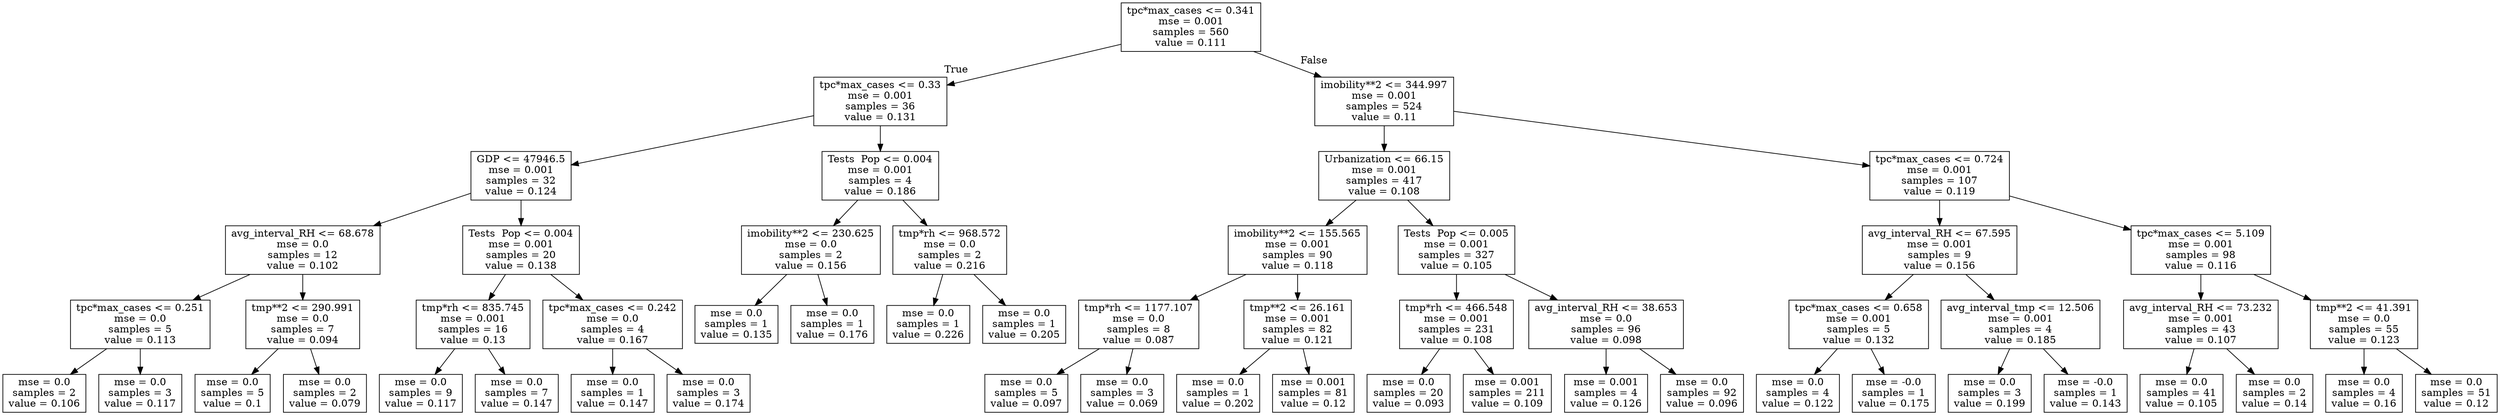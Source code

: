 digraph Tree {
node [shape=box] ;
0 [label="tpc*max_cases <= 0.341\nmse = 0.001\nsamples = 560\nvalue = 0.111"] ;
1 [label="tpc*max_cases <= 0.33\nmse = 0.001\nsamples = 36\nvalue = 0.131"] ;
0 -> 1 [labeldistance=2.5, labelangle=45, headlabel="True"] ;
2 [label="GDP <= 47946.5\nmse = 0.001\nsamples = 32\nvalue = 0.124"] ;
1 -> 2 ;
3 [label="avg_interval_RH <= 68.678\nmse = 0.0\nsamples = 12\nvalue = 0.102"] ;
2 -> 3 ;
4 [label="tpc*max_cases <= 0.251\nmse = 0.0\nsamples = 5\nvalue = 0.113"] ;
3 -> 4 ;
5 [label="mse = 0.0\nsamples = 2\nvalue = 0.106"] ;
4 -> 5 ;
6 [label="mse = 0.0\nsamples = 3\nvalue = 0.117"] ;
4 -> 6 ;
7 [label="tmp**2 <= 290.991\nmse = 0.0\nsamples = 7\nvalue = 0.094"] ;
3 -> 7 ;
8 [label="mse = 0.0\nsamples = 5\nvalue = 0.1"] ;
7 -> 8 ;
9 [label="mse = 0.0\nsamples = 2\nvalue = 0.079"] ;
7 -> 9 ;
10 [label="Tests \ Pop <= 0.004\nmse = 0.001\nsamples = 20\nvalue = 0.138"] ;
2 -> 10 ;
11 [label="tmp*rh <= 835.745\nmse = 0.001\nsamples = 16\nvalue = 0.13"] ;
10 -> 11 ;
12 [label="mse = 0.0\nsamples = 9\nvalue = 0.117"] ;
11 -> 12 ;
13 [label="mse = 0.0\nsamples = 7\nvalue = 0.147"] ;
11 -> 13 ;
14 [label="tpc*max_cases <= 0.242\nmse = 0.0\nsamples = 4\nvalue = 0.167"] ;
10 -> 14 ;
15 [label="mse = 0.0\nsamples = 1\nvalue = 0.147"] ;
14 -> 15 ;
16 [label="mse = 0.0\nsamples = 3\nvalue = 0.174"] ;
14 -> 16 ;
17 [label="Tests \ Pop <= 0.004\nmse = 0.001\nsamples = 4\nvalue = 0.186"] ;
1 -> 17 ;
18 [label="imobility**2 <= 230.625\nmse = 0.0\nsamples = 2\nvalue = 0.156"] ;
17 -> 18 ;
19 [label="mse = 0.0\nsamples = 1\nvalue = 0.135"] ;
18 -> 19 ;
20 [label="mse = 0.0\nsamples = 1\nvalue = 0.176"] ;
18 -> 20 ;
21 [label="tmp*rh <= 968.572\nmse = 0.0\nsamples = 2\nvalue = 0.216"] ;
17 -> 21 ;
22 [label="mse = 0.0\nsamples = 1\nvalue = 0.226"] ;
21 -> 22 ;
23 [label="mse = 0.0\nsamples = 1\nvalue = 0.205"] ;
21 -> 23 ;
24 [label="imobility**2 <= 344.997\nmse = 0.001\nsamples = 524\nvalue = 0.11"] ;
0 -> 24 [labeldistance=2.5, labelangle=-45, headlabel="False"] ;
25 [label="Urbanization <= 66.15\nmse = 0.001\nsamples = 417\nvalue = 0.108"] ;
24 -> 25 ;
26 [label="imobility**2 <= 155.565\nmse = 0.001\nsamples = 90\nvalue = 0.118"] ;
25 -> 26 ;
27 [label="tmp*rh <= 1177.107\nmse = 0.0\nsamples = 8\nvalue = 0.087"] ;
26 -> 27 ;
28 [label="mse = 0.0\nsamples = 5\nvalue = 0.097"] ;
27 -> 28 ;
29 [label="mse = 0.0\nsamples = 3\nvalue = 0.069"] ;
27 -> 29 ;
30 [label="tmp**2 <= 26.161\nmse = 0.001\nsamples = 82\nvalue = 0.121"] ;
26 -> 30 ;
31 [label="mse = 0.0\nsamples = 1\nvalue = 0.202"] ;
30 -> 31 ;
32 [label="mse = 0.001\nsamples = 81\nvalue = 0.12"] ;
30 -> 32 ;
33 [label="Tests \ Pop <= 0.005\nmse = 0.001\nsamples = 327\nvalue = 0.105"] ;
25 -> 33 ;
34 [label="tmp*rh <= 466.548\nmse = 0.001\nsamples = 231\nvalue = 0.108"] ;
33 -> 34 ;
35 [label="mse = 0.0\nsamples = 20\nvalue = 0.093"] ;
34 -> 35 ;
36 [label="mse = 0.001\nsamples = 211\nvalue = 0.109"] ;
34 -> 36 ;
37 [label="avg_interval_RH <= 38.653\nmse = 0.0\nsamples = 96\nvalue = 0.098"] ;
33 -> 37 ;
38 [label="mse = 0.001\nsamples = 4\nvalue = 0.126"] ;
37 -> 38 ;
39 [label="mse = 0.0\nsamples = 92\nvalue = 0.096"] ;
37 -> 39 ;
40 [label="tpc*max_cases <= 0.724\nmse = 0.001\nsamples = 107\nvalue = 0.119"] ;
24 -> 40 ;
41 [label="avg_interval_RH <= 67.595\nmse = 0.001\nsamples = 9\nvalue = 0.156"] ;
40 -> 41 ;
42 [label="tpc*max_cases <= 0.658\nmse = 0.001\nsamples = 5\nvalue = 0.132"] ;
41 -> 42 ;
43 [label="mse = 0.0\nsamples = 4\nvalue = 0.122"] ;
42 -> 43 ;
44 [label="mse = -0.0\nsamples = 1\nvalue = 0.175"] ;
42 -> 44 ;
45 [label="avg_interval_tmp <= 12.506\nmse = 0.001\nsamples = 4\nvalue = 0.185"] ;
41 -> 45 ;
46 [label="mse = 0.0\nsamples = 3\nvalue = 0.199"] ;
45 -> 46 ;
47 [label="mse = -0.0\nsamples = 1\nvalue = 0.143"] ;
45 -> 47 ;
48 [label="tpc*max_cases <= 5.109\nmse = 0.001\nsamples = 98\nvalue = 0.116"] ;
40 -> 48 ;
49 [label="avg_interval_RH <= 73.232\nmse = 0.001\nsamples = 43\nvalue = 0.107"] ;
48 -> 49 ;
50 [label="mse = 0.0\nsamples = 41\nvalue = 0.105"] ;
49 -> 50 ;
51 [label="mse = 0.0\nsamples = 2\nvalue = 0.14"] ;
49 -> 51 ;
52 [label="tmp**2 <= 41.391\nmse = 0.0\nsamples = 55\nvalue = 0.123"] ;
48 -> 52 ;
53 [label="mse = 0.0\nsamples = 4\nvalue = 0.16"] ;
52 -> 53 ;
54 [label="mse = 0.0\nsamples = 51\nvalue = 0.12"] ;
52 -> 54 ;
}